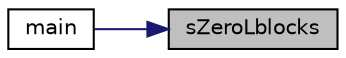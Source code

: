 digraph "sZeroLblocks"
{
 // LATEX_PDF_SIZE
  edge [fontname="Helvetica",fontsize="10",labelfontname="Helvetica",labelfontsize="10"];
  node [fontname="Helvetica",fontsize="10",shape=record];
  rankdir="RL";
  Node1 [label="sZeroLblocks",height=0.2,width=0.4,color="black", fillcolor="grey75", style="filled", fontcolor="black",tooltip="Sets all entries of matrix L to zero."];
  Node1 -> Node2 [dir="back",color="midnightblue",fontsize="10",style="solid",fontname="Helvetica"];
  Node2 [label="main",height=0.2,width=0.4,color="black", fillcolor="white", style="filled",URL="$psdrive3_8c.html#a0ddf1224851353fc92bfbff6f499fa97",tooltip=" "];
}
